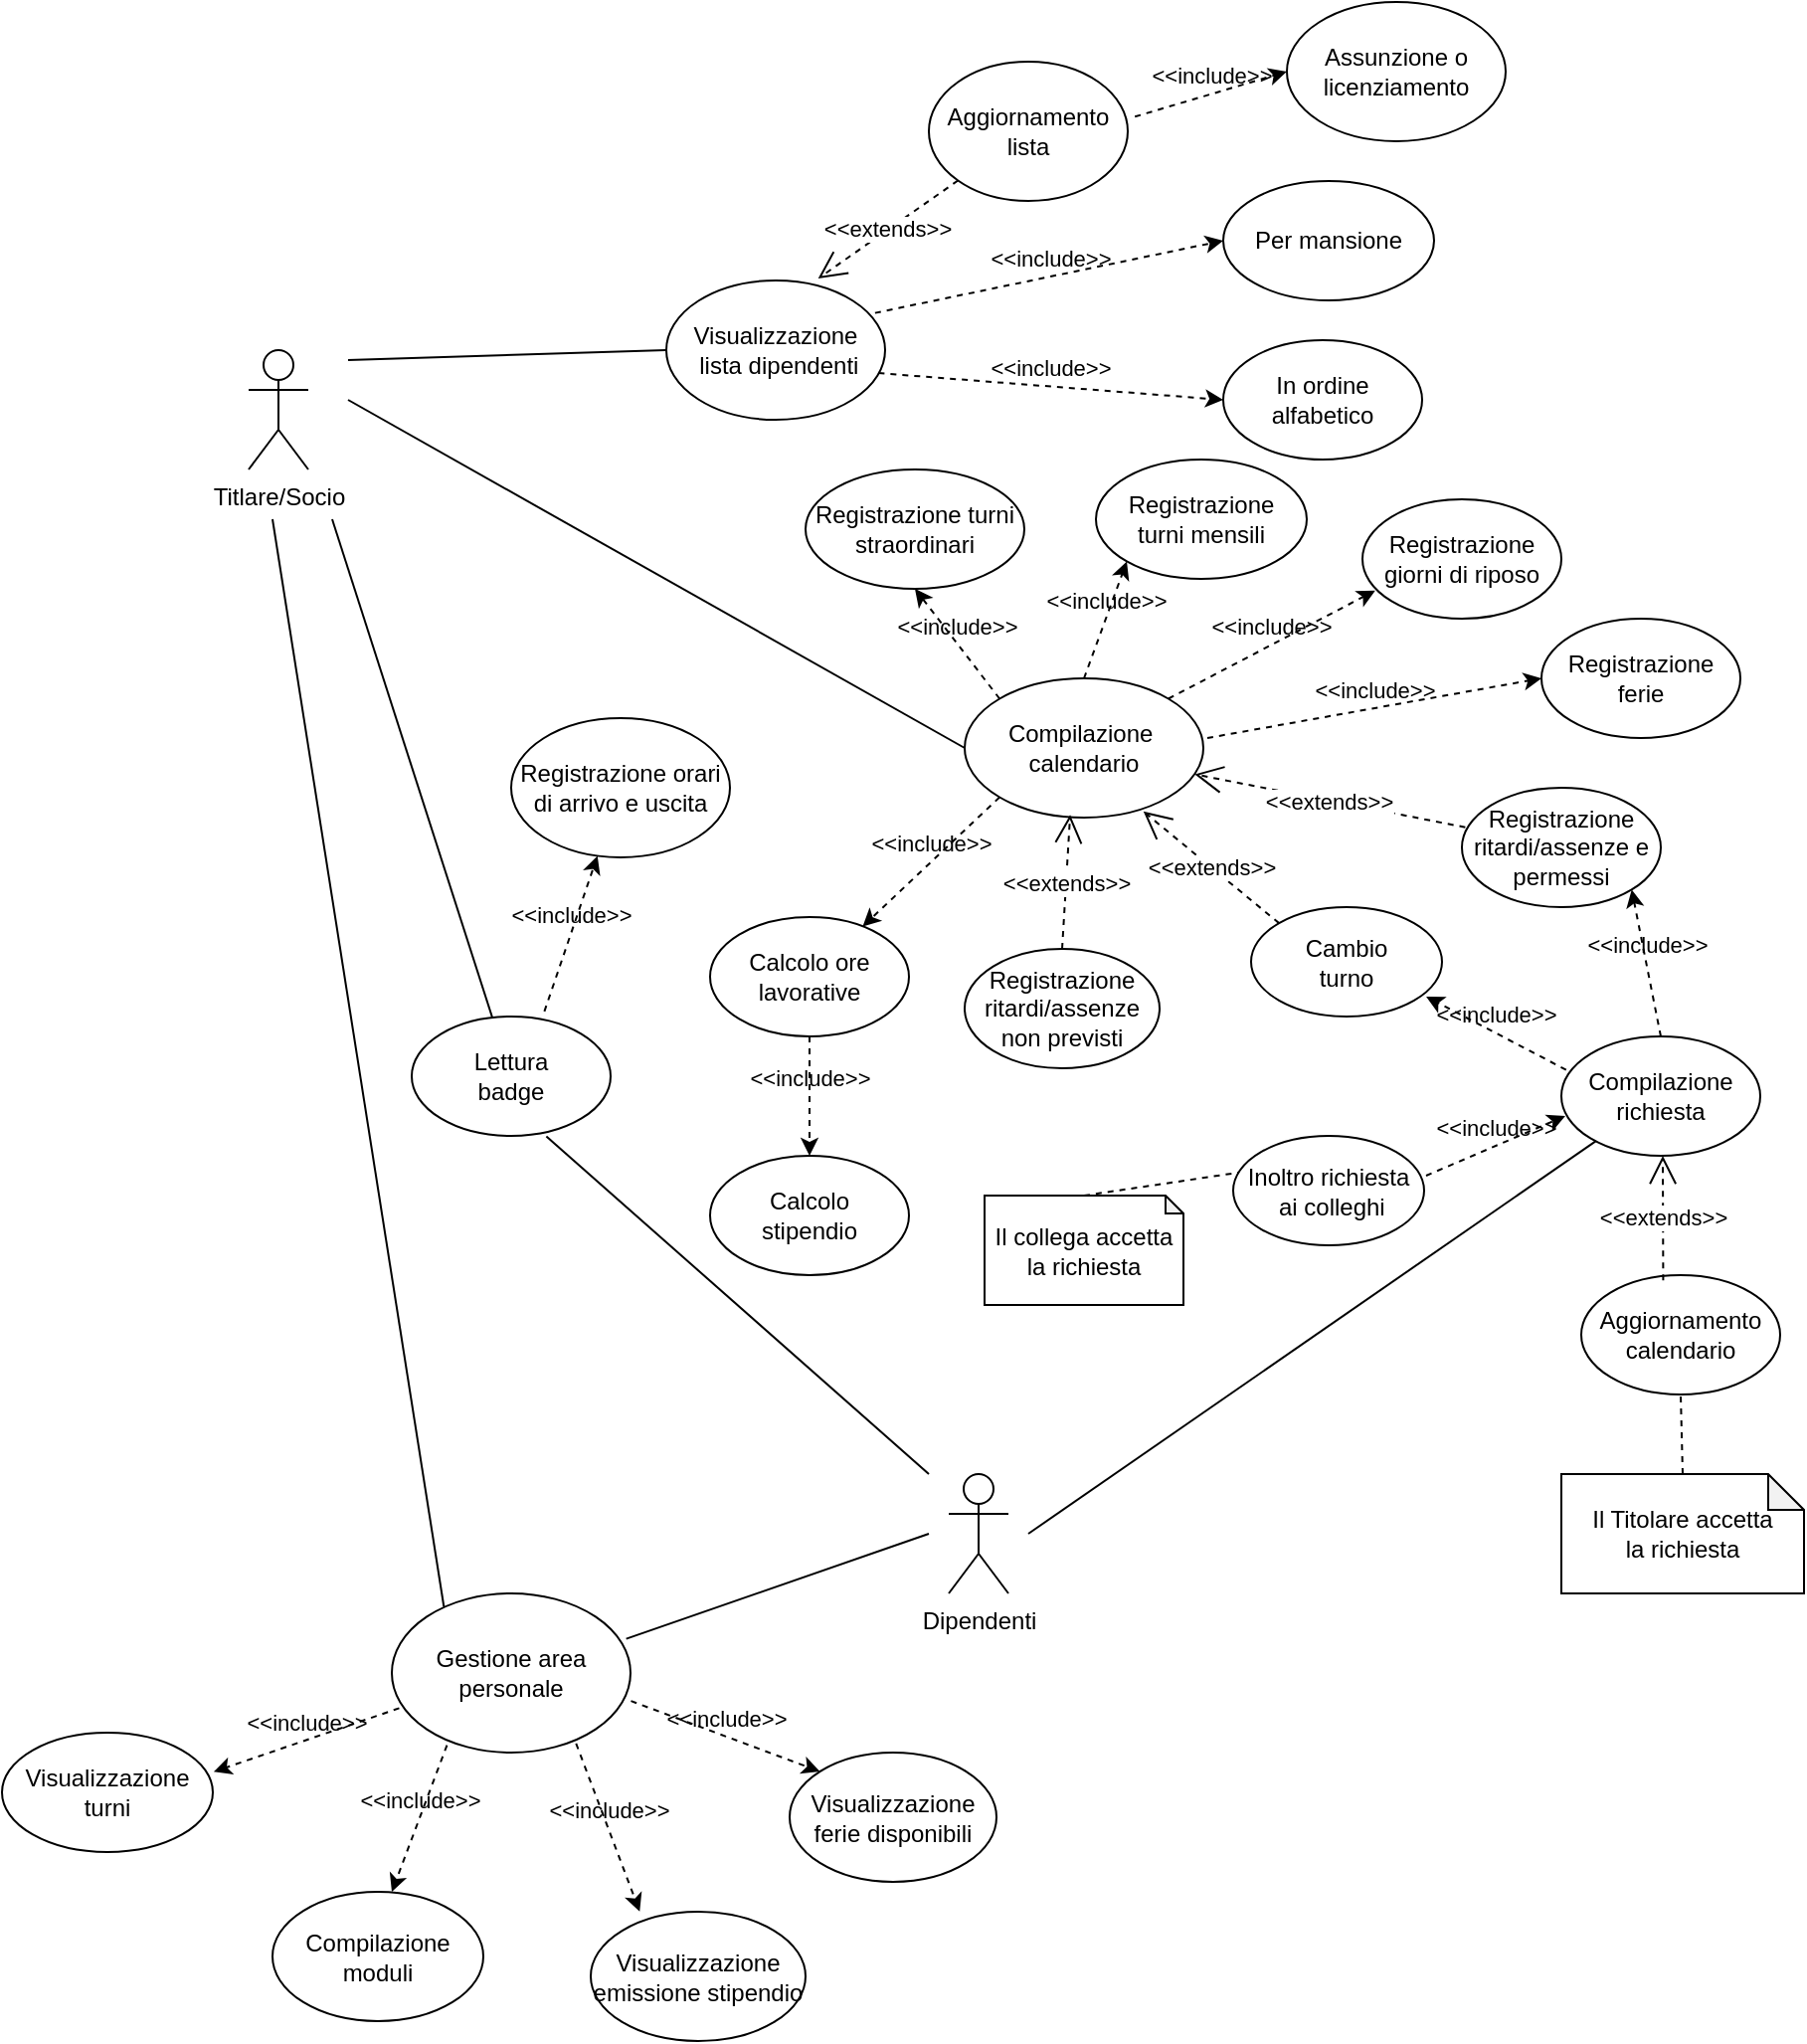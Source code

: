 <mxfile version="21.2.9" type="device">
  <diagram name="Pagina-1" id="90NE69MLTFmaHl6MFu-S">
    <mxGraphModel dx="2048" dy="1832" grid="1" gridSize="10" guides="1" tooltips="1" connect="1" arrows="1" fold="1" page="1" pageScale="1" pageWidth="827" pageHeight="1169" math="0" shadow="0">
      <root>
        <mxCell id="0" />
        <mxCell id="1" parent="0" />
        <mxCell id="Ybae3c815JKuD6VL8blU-2" value="Dipendenti" style="shape=umlActor;verticalLabelPosition=bottom;verticalAlign=top;html=1;outlineConnect=0;" parent="1" vertex="1">
          <mxGeometry x="370" y="-380" width="30" height="60" as="geometry" />
        </mxCell>
        <mxCell id="Ybae3c815JKuD6VL8blU-3" value="Titlare/Socio" style="shape=umlActor;verticalLabelPosition=bottom;verticalAlign=top;html=1;outlineConnect=0;" parent="1" vertex="1">
          <mxGeometry x="18" y="-945" width="30" height="60" as="geometry" />
        </mxCell>
        <mxCell id="Ybae3c815JKuD6VL8blU-4" value="Visualizzazione&lt;br&gt;&amp;nbsp;lista dipendenti" style="ellipse;whiteSpace=wrap;html=1;" parent="1" vertex="1">
          <mxGeometry x="228" y="-980" width="110" height="70" as="geometry" />
        </mxCell>
        <mxCell id="Ybae3c815JKuD6VL8blU-5" value="In ordine &lt;br&gt;alfabetico" style="ellipse;whiteSpace=wrap;html=1;" parent="1" vertex="1">
          <mxGeometry x="508" y="-950" width="100" height="60" as="geometry" />
        </mxCell>
        <mxCell id="Ybae3c815JKuD6VL8blU-6" value="Per mansione" style="ellipse;whiteSpace=wrap;html=1;" parent="1" vertex="1">
          <mxGeometry x="508" y="-1030" width="106" height="60" as="geometry" />
        </mxCell>
        <mxCell id="Ybae3c815JKuD6VL8blU-9" value="" style="endArrow=none;html=1;rounded=0;entryX=0;entryY=0.5;entryDx=0;entryDy=0;" parent="1" target="Ybae3c815JKuD6VL8blU-4" edge="1">
          <mxGeometry width="50" height="50" relative="1" as="geometry">
            <mxPoint x="68" y="-940" as="sourcePoint" />
            <mxPoint x="428" y="-860" as="targetPoint" />
          </mxGeometry>
        </mxCell>
        <mxCell id="Ybae3c815JKuD6VL8blU-13" value="Compilazione&amp;nbsp;&lt;br&gt;calendario" style="ellipse;whiteSpace=wrap;html=1;" parent="1" vertex="1">
          <mxGeometry x="378" y="-780" width="120" height="70" as="geometry" />
        </mxCell>
        <mxCell id="Ybae3c815JKuD6VL8blU-14" value="Registrazione&lt;br&gt;ritardi/assenze e permessi" style="ellipse;whiteSpace=wrap;html=1;" parent="1" vertex="1">
          <mxGeometry x="628" y="-725" width="100" height="60" as="geometry" />
        </mxCell>
        <mxCell id="Ybae3c815JKuD6VL8blU-15" value="Cambio&lt;br&gt;turno" style="ellipse;whiteSpace=wrap;html=1;" parent="1" vertex="1">
          <mxGeometry x="522" y="-665" width="96" height="55" as="geometry" />
        </mxCell>
        <mxCell id="Ybae3c815JKuD6VL8blU-17" value="Registrazione turni straordinari" style="ellipse;whiteSpace=wrap;html=1;" parent="1" vertex="1">
          <mxGeometry x="298" y="-885" width="110" height="60" as="geometry" />
        </mxCell>
        <mxCell id="Ybae3c815JKuD6VL8blU-18" value="Registrazione&lt;br&gt;ferie" style="ellipse;whiteSpace=wrap;html=1;" parent="1" vertex="1">
          <mxGeometry x="668" y="-810" width="100" height="60" as="geometry" />
        </mxCell>
        <mxCell id="Ybae3c815JKuD6VL8blU-19" value="Registrazione giorni di riposo" style="ellipse;whiteSpace=wrap;html=1;" parent="1" vertex="1">
          <mxGeometry x="578" y="-870" width="100" height="60" as="geometry" />
        </mxCell>
        <mxCell id="Ybae3c815JKuD6VL8blU-20" value="Registrazione &lt;br&gt;turni mensili" style="ellipse;whiteSpace=wrap;html=1;" parent="1" vertex="1">
          <mxGeometry x="444" y="-890" width="106" height="60" as="geometry" />
        </mxCell>
        <mxCell id="Ybae3c815JKuD6VL8blU-25" value="&amp;lt;&amp;lt;extends&amp;gt;&amp;gt;" style="endArrow=open;endSize=12;dashed=1;html=1;rounded=0;entryX=0.749;entryY=0.956;entryDx=0;entryDy=0;exitX=0;exitY=0;exitDx=0;exitDy=0;entryPerimeter=0;" parent="1" source="Ybae3c815JKuD6VL8blU-15" target="Ybae3c815JKuD6VL8blU-13" edge="1">
          <mxGeometry width="160" relative="1" as="geometry">
            <mxPoint x="506" y="-665" as="sourcePoint" />
            <mxPoint x="522" y="-726" as="targetPoint" />
            <Array as="points" />
          </mxGeometry>
        </mxCell>
        <mxCell id="Ybae3c815JKuD6VL8blU-26" value="&amp;lt;&amp;lt;extends&amp;gt;&amp;gt;" style="endArrow=open;endSize=12;dashed=1;html=1;rounded=0;exitX=0.017;exitY=0.331;exitDx=0;exitDy=0;exitPerimeter=0;entryX=0.964;entryY=0.689;entryDx=0;entryDy=0;entryPerimeter=0;" parent="1" source="Ybae3c815JKuD6VL8blU-14" target="Ybae3c815JKuD6VL8blU-13" edge="1">
          <mxGeometry width="160" relative="1" as="geometry">
            <mxPoint x="544" y="-648" as="sourcePoint" />
            <mxPoint x="498" y="-730" as="targetPoint" />
            <Array as="points" />
          </mxGeometry>
        </mxCell>
        <mxCell id="Ybae3c815JKuD6VL8blU-27" value="" style="endArrow=none;html=1;rounded=0;entryX=0;entryY=0.5;entryDx=0;entryDy=0;" parent="1" target="Ybae3c815JKuD6VL8blU-13" edge="1">
          <mxGeometry width="50" height="50" relative="1" as="geometry">
            <mxPoint x="68" y="-920" as="sourcePoint" />
            <mxPoint x="328" y="-785" as="targetPoint" />
          </mxGeometry>
        </mxCell>
        <mxCell id="Ybae3c815JKuD6VL8blU-28" value="Lettura &lt;br&gt;badge" style="ellipse;whiteSpace=wrap;html=1;" parent="1" vertex="1">
          <mxGeometry x="100" y="-610" width="100" height="60" as="geometry" />
        </mxCell>
        <mxCell id="Ybae3c815JKuD6VL8blU-29" value="Registrazione orari di arrivo e uscita" style="ellipse;whiteSpace=wrap;html=1;" parent="1" vertex="1">
          <mxGeometry x="150" y="-760" width="110" height="70" as="geometry" />
        </mxCell>
        <mxCell id="Ybae3c815JKuD6VL8blU-31" value="" style="endArrow=none;html=1;rounded=0;" parent="1" target="Ybae3c815JKuD6VL8blU-28" edge="1">
          <mxGeometry width="50" height="50" relative="1" as="geometry">
            <mxPoint x="60" y="-860" as="sourcePoint" />
            <mxPoint x="128" y="-1040" as="targetPoint" />
          </mxGeometry>
        </mxCell>
        <mxCell id="Ybae3c815JKuD6VL8blU-34" value="Calcolo ore lavorative" style="ellipse;whiteSpace=wrap;html=1;" parent="1" vertex="1">
          <mxGeometry x="250" y="-660" width="100" height="60" as="geometry" />
        </mxCell>
        <mxCell id="Ybae3c815JKuD6VL8blU-35" value="Calcolo&lt;br&gt;stipendio" style="ellipse;whiteSpace=wrap;html=1;" parent="1" vertex="1">
          <mxGeometry x="250" y="-540" width="100" height="60" as="geometry" />
        </mxCell>
        <mxCell id="Ybae3c815JKuD6VL8blU-39" value="Compilazione richiesta" style="ellipse;whiteSpace=wrap;html=1;" parent="1" vertex="1">
          <mxGeometry x="678" y="-600" width="100" height="60" as="geometry" />
        </mxCell>
        <mxCell id="Ybae3c815JKuD6VL8blU-40" value="Aggiornamento calendario" style="ellipse;whiteSpace=wrap;html=1;" parent="1" vertex="1">
          <mxGeometry x="688" y="-480" width="100" height="60" as="geometry" />
        </mxCell>
        <mxCell id="Ybae3c815JKuD6VL8blU-42" value="&amp;lt;&amp;lt;extends&amp;gt;&amp;gt;" style="endArrow=open;endSize=12;dashed=1;html=1;rounded=0;exitX=0.412;exitY=0.043;exitDx=0;exitDy=0;exitPerimeter=0;" parent="1" source="Ybae3c815JKuD6VL8blU-40" edge="1">
          <mxGeometry x="0.003" width="160" relative="1" as="geometry">
            <mxPoint x="614" y="-500" as="sourcePoint" />
            <mxPoint x="729" y="-540" as="targetPoint" />
            <Array as="points" />
            <mxPoint as="offset" />
          </mxGeometry>
        </mxCell>
        <mxCell id="Ybae3c815JKuD6VL8blU-44" value="Il Titolare accetta &lt;br&gt;la richiesta" style="shape=note;whiteSpace=wrap;html=1;backgroundOutline=1;darkOpacity=0.05;size=18;" parent="1" vertex="1">
          <mxGeometry x="678" y="-380" width="122" height="60" as="geometry" />
        </mxCell>
        <mxCell id="Ybae3c815JKuD6VL8blU-46" value="" style="endArrow=none;dashed=1;html=1;rounded=0;entryX=0.5;entryY=1;entryDx=0;entryDy=0;exitX=0.5;exitY=0;exitDx=0;exitDy=0;exitPerimeter=0;" parent="1" source="Ybae3c815JKuD6VL8blU-44" target="Ybae3c815JKuD6VL8blU-40" edge="1">
          <mxGeometry width="50" height="50" relative="1" as="geometry">
            <mxPoint x="738" y="-370" as="sourcePoint" />
            <mxPoint x="438" y="-540" as="targetPoint" />
          </mxGeometry>
        </mxCell>
        <mxCell id="Ybae3c815JKuD6VL8blU-47" value="Aggiornamento&lt;br&gt;lista" style="ellipse;whiteSpace=wrap;html=1;" parent="1" vertex="1">
          <mxGeometry x="360" y="-1090" width="100" height="70" as="geometry" />
        </mxCell>
        <mxCell id="Ybae3c815JKuD6VL8blU-48" value="Assunzione o licenziamento" style="ellipse;whiteSpace=wrap;html=1;" parent="1" vertex="1">
          <mxGeometry x="540" y="-1120" width="110" height="70" as="geometry" />
        </mxCell>
        <mxCell id="Ybae3c815JKuD6VL8blU-50" value="&amp;lt;&amp;lt;extends&amp;gt;&amp;gt;" style="endArrow=open;endSize=12;dashed=1;html=1;rounded=0;exitX=0;exitY=1;exitDx=0;exitDy=0;entryX=0.694;entryY=-0.014;entryDx=0;entryDy=0;entryPerimeter=0;" parent="1" source="Ybae3c815JKuD6VL8blU-47" target="Ybae3c815JKuD6VL8blU-4" edge="1">
          <mxGeometry width="160" relative="1" as="geometry">
            <mxPoint x="344" y="-1030" as="sourcePoint" />
            <mxPoint x="208" y="-1057" as="targetPoint" />
            <Array as="points" />
          </mxGeometry>
        </mxCell>
        <mxCell id="Ybae3c815JKuD6VL8blU-52" value="Inoltro richiesta&lt;br&gt;&amp;nbsp;ai colleghi" style="ellipse;whiteSpace=wrap;html=1;" parent="1" vertex="1">
          <mxGeometry x="513" y="-550" width="96" height="55" as="geometry" />
        </mxCell>
        <mxCell id="Ybae3c815JKuD6VL8blU-59" value="Gestione area personale" style="ellipse;whiteSpace=wrap;html=1;" parent="1" vertex="1">
          <mxGeometry x="90" y="-320" width="120" height="80" as="geometry" />
        </mxCell>
        <mxCell id="Ybae3c815JKuD6VL8blU-60" value="Visualizzazione &lt;br&gt;turni" style="ellipse;whiteSpace=wrap;html=1;" parent="1" vertex="1">
          <mxGeometry x="-106" y="-250" width="106" height="60" as="geometry" />
        </mxCell>
        <mxCell id="Ybae3c815JKuD6VL8blU-61" value="Visualizzazione &lt;br&gt;ferie disponibili" style="ellipse;whiteSpace=wrap;html=1;" parent="1" vertex="1">
          <mxGeometry x="290" y="-240" width="104" height="65" as="geometry" />
        </mxCell>
        <mxCell id="Ybae3c815JKuD6VL8blU-64" value="Visualizzazione &lt;br&gt;emissione stipendio" style="ellipse;whiteSpace=wrap;html=1;" parent="1" vertex="1">
          <mxGeometry x="190" y="-160" width="108" height="65" as="geometry" />
        </mxCell>
        <mxCell id="Ybae3c815JKuD6VL8blU-67" value="Compilazione moduli" style="ellipse;whiteSpace=wrap;html=1;" parent="1" vertex="1">
          <mxGeometry x="30" y="-170" width="106" height="65" as="geometry" />
        </mxCell>
        <mxCell id="Ybae3c815JKuD6VL8blU-70" value="" style="endArrow=none;html=1;rounded=0;entryX=0.218;entryY=0.083;entryDx=0;entryDy=0;entryPerimeter=0;" parent="1" target="Ybae3c815JKuD6VL8blU-59" edge="1">
          <mxGeometry width="50" height="50" relative="1" as="geometry">
            <mxPoint x="30" y="-860" as="sourcePoint" />
            <mxPoint x="250" y="-360" as="targetPoint" />
          </mxGeometry>
        </mxCell>
        <mxCell id="Ybae3c815JKuD6VL8blU-71" value="Registrazione&lt;br&gt;ritardi/assenze non previsti" style="ellipse;whiteSpace=wrap;html=1;" parent="1" vertex="1">
          <mxGeometry x="378" y="-644" width="98" height="60" as="geometry" />
        </mxCell>
        <mxCell id="Ybae3c815JKuD6VL8blU-72" value="&amp;lt;&amp;lt;extends&amp;gt;&amp;gt;" style="endArrow=open;endSize=12;dashed=1;html=1;rounded=0;exitX=0.5;exitY=0;exitDx=0;exitDy=0;entryX=0.442;entryY=0.981;entryDx=0;entryDy=0;entryPerimeter=0;" parent="1" source="Ybae3c815JKuD6VL8blU-71" target="Ybae3c815JKuD6VL8blU-13" edge="1">
          <mxGeometry width="160" relative="1" as="geometry">
            <mxPoint x="444" y="-673" as="sourcePoint" />
            <mxPoint x="438" y="-710" as="targetPoint" />
            <Array as="points" />
          </mxGeometry>
        </mxCell>
        <mxCell id="Ybae3c815JKuD6VL8blU-74" value="Il collega accetta &lt;br&gt;la richiesta" style="shape=note;whiteSpace=wrap;html=1;backgroundOutline=1;darkOpacity=0.05;size=9;" parent="1" vertex="1">
          <mxGeometry x="388" y="-520" width="100" height="55" as="geometry" />
        </mxCell>
        <mxCell id="Ybae3c815JKuD6VL8blU-75" value="" style="endArrow=none;dashed=1;html=1;rounded=0;exitX=0.5;exitY=0;exitDx=0;exitDy=0;exitPerimeter=0;entryX=0.03;entryY=0.335;entryDx=0;entryDy=0;entryPerimeter=0;" parent="1" source="Ybae3c815JKuD6VL8blU-74" target="Ybae3c815JKuD6VL8blU-52" edge="1">
          <mxGeometry width="50" height="50" relative="1" as="geometry">
            <mxPoint x="610" y="-405" as="sourcePoint" />
            <mxPoint x="510" y="-530" as="targetPoint" />
          </mxGeometry>
        </mxCell>
        <mxCell id="Ybae3c815JKuD6VL8blU-76" value="" style="endArrow=none;html=1;rounded=0;" parent="1" target="Ybae3c815JKuD6VL8blU-39" edge="1">
          <mxGeometry width="50" height="50" relative="1" as="geometry">
            <mxPoint x="410" y="-350" as="sourcePoint" />
            <mxPoint x="526" y="-430" as="targetPoint" />
          </mxGeometry>
        </mxCell>
        <mxCell id="Ybae3c815JKuD6VL8blU-77" value="" style="endArrow=none;html=1;rounded=0;exitX=0.982;exitY=0.285;exitDx=0;exitDy=0;exitPerimeter=0;" parent="1" source="Ybae3c815JKuD6VL8blU-59" edge="1">
          <mxGeometry width="50" height="50" relative="1" as="geometry">
            <mxPoint x="248" y="-310" as="sourcePoint" />
            <mxPoint x="360" y="-350" as="targetPoint" />
          </mxGeometry>
        </mxCell>
        <mxCell id="Ybae3c815JKuD6VL8blU-78" value="" style="endArrow=none;html=1;rounded=0;entryX=0.677;entryY=1.004;entryDx=0;entryDy=0;entryPerimeter=0;" parent="1" target="Ybae3c815JKuD6VL8blU-28" edge="1">
          <mxGeometry width="50" height="50" relative="1" as="geometry">
            <mxPoint x="360" y="-380" as="sourcePoint" />
            <mxPoint x="330" y="-440" as="targetPoint" />
          </mxGeometry>
        </mxCell>
        <mxCell id="QBhwffoXIsHrDTXwzddg-1" value="&amp;lt;&amp;lt;include&amp;gt;&amp;gt;" style="html=1;verticalAlign=bottom;labelBackgroundColor=none;endArrow=classic;endFill=1;dashed=1;rounded=0;entryX=0;entryY=0.5;entryDx=0;entryDy=0;exitX=0.954;exitY=0.233;exitDx=0;exitDy=0;exitPerimeter=0;" edge="1" parent="1" source="Ybae3c815JKuD6VL8blU-4" target="Ybae3c815JKuD6VL8blU-6">
          <mxGeometry width="160" relative="1" as="geometry">
            <mxPoint x="345" y="-1010" as="sourcePoint" />
            <mxPoint x="420" y="-1010" as="targetPoint" />
            <Array as="points" />
          </mxGeometry>
        </mxCell>
        <mxCell id="QBhwffoXIsHrDTXwzddg-2" value="&amp;lt;&amp;lt;include&amp;gt;&amp;gt;" style="html=1;verticalAlign=bottom;labelBackgroundColor=none;endArrow=classic;endFill=1;dashed=1;rounded=0;entryX=0;entryY=0.5;entryDx=0;entryDy=0;exitX=0.97;exitY=0.665;exitDx=0;exitDy=0;exitPerimeter=0;" edge="1" parent="1" source="Ybae3c815JKuD6VL8blU-4" target="Ybae3c815JKuD6VL8blU-5">
          <mxGeometry width="160" relative="1" as="geometry">
            <mxPoint x="343" y="-954" as="sourcePoint" />
            <mxPoint x="518" y="-990" as="targetPoint" />
            <Array as="points" />
          </mxGeometry>
        </mxCell>
        <mxCell id="QBhwffoXIsHrDTXwzddg-3" value="&amp;lt;&amp;lt;include&amp;gt;&amp;gt;" style="html=1;verticalAlign=bottom;labelBackgroundColor=none;endArrow=classic;endFill=1;dashed=1;rounded=0;entryX=0;entryY=0.5;entryDx=0;entryDy=0;exitX=1.036;exitY=0.395;exitDx=0;exitDy=0;exitPerimeter=0;" edge="1" parent="1" source="Ybae3c815JKuD6VL8blU-47" target="Ybae3c815JKuD6VL8blU-48">
          <mxGeometry width="160" relative="1" as="geometry">
            <mxPoint x="353" y="-944" as="sourcePoint" />
            <mxPoint x="528" y="-980" as="targetPoint" />
            <Array as="points" />
          </mxGeometry>
        </mxCell>
        <mxCell id="QBhwffoXIsHrDTXwzddg-4" value="&amp;lt;&amp;lt;include&amp;gt;&amp;gt;" style="html=1;verticalAlign=bottom;labelBackgroundColor=none;endArrow=classic;endFill=1;dashed=1;rounded=0;entryX=0.5;entryY=1;entryDx=0;entryDy=0;exitX=0;exitY=0;exitDx=0;exitDy=0;" edge="1" parent="1" source="Ybae3c815JKuD6VL8blU-13" target="Ybae3c815JKuD6VL8blU-17">
          <mxGeometry width="160" relative="1" as="geometry">
            <mxPoint x="363" y="-934" as="sourcePoint" />
            <mxPoint x="538" y="-970" as="targetPoint" />
            <Array as="points" />
          </mxGeometry>
        </mxCell>
        <mxCell id="QBhwffoXIsHrDTXwzddg-5" value="&amp;lt;&amp;lt;include&amp;gt;&amp;gt;" style="html=1;verticalAlign=bottom;labelBackgroundColor=none;endArrow=classic;endFill=1;dashed=1;rounded=0;entryX=0;entryY=1;entryDx=0;entryDy=0;exitX=0.5;exitY=0;exitDx=0;exitDy=0;" edge="1" parent="1" source="Ybae3c815JKuD6VL8blU-13" target="Ybae3c815JKuD6VL8blU-20">
          <mxGeometry width="160" relative="1" as="geometry">
            <mxPoint x="406" y="-760" as="sourcePoint" />
            <mxPoint x="363" y="-815" as="targetPoint" />
            <Array as="points" />
          </mxGeometry>
        </mxCell>
        <mxCell id="QBhwffoXIsHrDTXwzddg-6" value="&amp;lt;&amp;lt;include&amp;gt;&amp;gt;" style="html=1;verticalAlign=bottom;labelBackgroundColor=none;endArrow=classic;endFill=1;dashed=1;rounded=0;entryX=0.064;entryY=0.765;entryDx=0;entryDy=0;exitX=1;exitY=0;exitDx=0;exitDy=0;entryPerimeter=0;" edge="1" parent="1" source="Ybae3c815JKuD6VL8blU-13" target="Ybae3c815JKuD6VL8blU-19">
          <mxGeometry width="160" relative="1" as="geometry">
            <mxPoint x="448" y="-770" as="sourcePoint" />
            <mxPoint x="470" y="-829" as="targetPoint" />
            <Array as="points" />
          </mxGeometry>
        </mxCell>
        <mxCell id="QBhwffoXIsHrDTXwzddg-7" value="&amp;lt;&amp;lt;include&amp;gt;&amp;gt;" style="html=1;verticalAlign=bottom;labelBackgroundColor=none;endArrow=classic;endFill=1;dashed=1;rounded=0;entryX=0;entryY=0.5;entryDx=0;entryDy=0;" edge="1" parent="1" target="Ybae3c815JKuD6VL8blU-18">
          <mxGeometry width="160" relative="1" as="geometry">
            <mxPoint x="500" y="-750" as="sourcePoint" />
            <mxPoint x="594" y="-811" as="targetPoint" />
            <Array as="points" />
          </mxGeometry>
        </mxCell>
        <mxCell id="QBhwffoXIsHrDTXwzddg-8" value="&amp;lt;&amp;lt;include&amp;gt;&amp;gt;" style="html=1;verticalAlign=bottom;labelBackgroundColor=none;endArrow=classic;endFill=1;dashed=1;rounded=0;entryX=0.767;entryY=0.08;entryDx=0;entryDy=0;exitX=0;exitY=1;exitDx=0;exitDy=0;entryPerimeter=0;" edge="1" parent="1" source="Ybae3c815JKuD6VL8blU-13" target="Ybae3c815JKuD6VL8blU-34">
          <mxGeometry width="160" relative="1" as="geometry">
            <mxPoint x="406" y="-760" as="sourcePoint" />
            <mxPoint x="363" y="-815" as="targetPoint" />
            <Array as="points" />
          </mxGeometry>
        </mxCell>
        <mxCell id="QBhwffoXIsHrDTXwzddg-9" value="&amp;lt;&amp;lt;include&amp;gt;&amp;gt;" style="html=1;verticalAlign=bottom;labelBackgroundColor=none;endArrow=classic;endFill=1;dashed=1;rounded=0;exitX=0.667;exitY=-0.043;exitDx=0;exitDy=0;exitPerimeter=0;" edge="1" parent="1" source="Ybae3c815JKuD6VL8blU-28" target="Ybae3c815JKuD6VL8blU-29">
          <mxGeometry width="160" relative="1" as="geometry">
            <mxPoint x="416" y="-750" as="sourcePoint" />
            <mxPoint x="373" y="-805" as="targetPoint" />
            <Array as="points" />
          </mxGeometry>
        </mxCell>
        <mxCell id="QBhwffoXIsHrDTXwzddg-10" value="&amp;lt;&amp;lt;include&amp;gt;&amp;gt;" style="html=1;verticalAlign=bottom;labelBackgroundColor=none;endArrow=classic;endFill=1;dashed=1;rounded=0;entryX=0.5;entryY=0;entryDx=0;entryDy=0;exitX=0.5;exitY=1;exitDx=0;exitDy=0;" edge="1" parent="1" source="Ybae3c815JKuD6VL8blU-34" target="Ybae3c815JKuD6VL8blU-35">
          <mxGeometry width="160" relative="1" as="geometry">
            <mxPoint x="426" y="-740" as="sourcePoint" />
            <mxPoint x="383" y="-795" as="targetPoint" />
            <Array as="points" />
          </mxGeometry>
        </mxCell>
        <mxCell id="QBhwffoXIsHrDTXwzddg-12" value="&amp;lt;&amp;lt;include&amp;gt;&amp;gt;" style="html=1;verticalAlign=bottom;labelBackgroundColor=none;endArrow=classic;endFill=1;dashed=1;rounded=0;" edge="1" parent="1">
          <mxGeometry width="160" relative="1" as="geometry">
            <mxPoint x="610" y="-530" as="sourcePoint" />
            <mxPoint x="680" y="-560" as="targetPoint" />
            <Array as="points" />
          </mxGeometry>
        </mxCell>
        <mxCell id="QBhwffoXIsHrDTXwzddg-13" value="&amp;lt;&amp;lt;include&amp;gt;&amp;gt;" style="html=1;verticalAlign=bottom;labelBackgroundColor=none;endArrow=classic;endFill=1;dashed=1;rounded=0;entryX=0.917;entryY=0.818;entryDx=0;entryDy=0;exitX=0.024;exitY=0.28;exitDx=0;exitDy=0;exitPerimeter=0;entryPerimeter=0;" edge="1" parent="1" source="Ybae3c815JKuD6VL8blU-39" target="Ybae3c815JKuD6VL8blU-15">
          <mxGeometry width="160" relative="1" as="geometry">
            <mxPoint x="456" y="-710" as="sourcePoint" />
            <mxPoint x="413" y="-765" as="targetPoint" />
            <Array as="points" />
          </mxGeometry>
        </mxCell>
        <mxCell id="QBhwffoXIsHrDTXwzddg-14" value="&amp;lt;&amp;lt;include&amp;gt;&amp;gt;" style="html=1;verticalAlign=bottom;labelBackgroundColor=none;endArrow=classic;endFill=1;dashed=1;rounded=0;entryX=1;entryY=1;entryDx=0;entryDy=0;exitX=0.5;exitY=0;exitDx=0;exitDy=0;" edge="1" parent="1" source="Ybae3c815JKuD6VL8blU-39" target="Ybae3c815JKuD6VL8blU-14">
          <mxGeometry width="160" relative="1" as="geometry">
            <mxPoint x="466" y="-700" as="sourcePoint" />
            <mxPoint x="423" y="-755" as="targetPoint" />
            <Array as="points" />
          </mxGeometry>
        </mxCell>
        <mxCell id="QBhwffoXIsHrDTXwzddg-15" value="&amp;lt;&amp;lt;include&amp;gt;&amp;gt;" style="html=1;verticalAlign=bottom;labelBackgroundColor=none;endArrow=classic;endFill=1;dashed=1;rounded=0;exitX=0.031;exitY=0.721;exitDx=0;exitDy=0;exitPerimeter=0;entryX=1.004;entryY=0.328;entryDx=0;entryDy=0;entryPerimeter=0;" edge="1" parent="1" source="Ybae3c815JKuD6VL8blU-59" target="Ybae3c815JKuD6VL8blU-60">
          <mxGeometry width="160" relative="1" as="geometry">
            <mxPoint x="190" y="-360" as="sourcePoint" />
            <mxPoint x="260" y="-390" as="targetPoint" />
            <Array as="points" />
          </mxGeometry>
        </mxCell>
        <mxCell id="QBhwffoXIsHrDTXwzddg-16" value="&amp;lt;&amp;lt;include&amp;gt;&amp;gt;" style="html=1;verticalAlign=bottom;labelBackgroundColor=none;endArrow=classic;endFill=1;dashed=1;rounded=0;exitX=0.231;exitY=0.954;exitDx=0;exitDy=0;exitPerimeter=0;entryX=0.566;entryY=0;entryDx=0;entryDy=0;entryPerimeter=0;" edge="1" parent="1" source="Ybae3c815JKuD6VL8blU-59" target="Ybae3c815JKuD6VL8blU-67">
          <mxGeometry width="160" relative="1" as="geometry">
            <mxPoint x="104" y="-252" as="sourcePoint" />
            <mxPoint x="10" y="-220" as="targetPoint" />
            <Array as="points" />
          </mxGeometry>
        </mxCell>
        <mxCell id="QBhwffoXIsHrDTXwzddg-17" value="&amp;lt;&amp;lt;include&amp;gt;&amp;gt;" style="html=1;verticalAlign=bottom;labelBackgroundColor=none;endArrow=classic;endFill=1;dashed=1;rounded=0;exitX=0.772;exitY=0.943;exitDx=0;exitDy=0;exitPerimeter=0;entryX=0.228;entryY=-0.002;entryDx=0;entryDy=0;entryPerimeter=0;" edge="1" parent="1" source="Ybae3c815JKuD6VL8blU-59" target="Ybae3c815JKuD6VL8blU-64">
          <mxGeometry width="160" relative="1" as="geometry">
            <mxPoint x="210" y="-244" as="sourcePoint" />
            <mxPoint x="182" y="-170" as="targetPoint" />
            <Array as="points" />
          </mxGeometry>
        </mxCell>
        <mxCell id="QBhwffoXIsHrDTXwzddg-18" value="&amp;lt;&amp;lt;include&amp;gt;&amp;gt;" style="html=1;verticalAlign=bottom;labelBackgroundColor=none;endArrow=classic;endFill=1;dashed=1;rounded=0;exitX=1.002;exitY=0.676;exitDx=0;exitDy=0;exitPerimeter=0;entryX=0;entryY=0;entryDx=0;entryDy=0;" edge="1" parent="1" source="Ybae3c815JKuD6VL8blU-59" target="Ybae3c815JKuD6VL8blU-61">
          <mxGeometry width="160" relative="1" as="geometry">
            <mxPoint x="193" y="-235" as="sourcePoint" />
            <mxPoint x="225" y="-150" as="targetPoint" />
            <Array as="points" />
          </mxGeometry>
        </mxCell>
      </root>
    </mxGraphModel>
  </diagram>
</mxfile>
